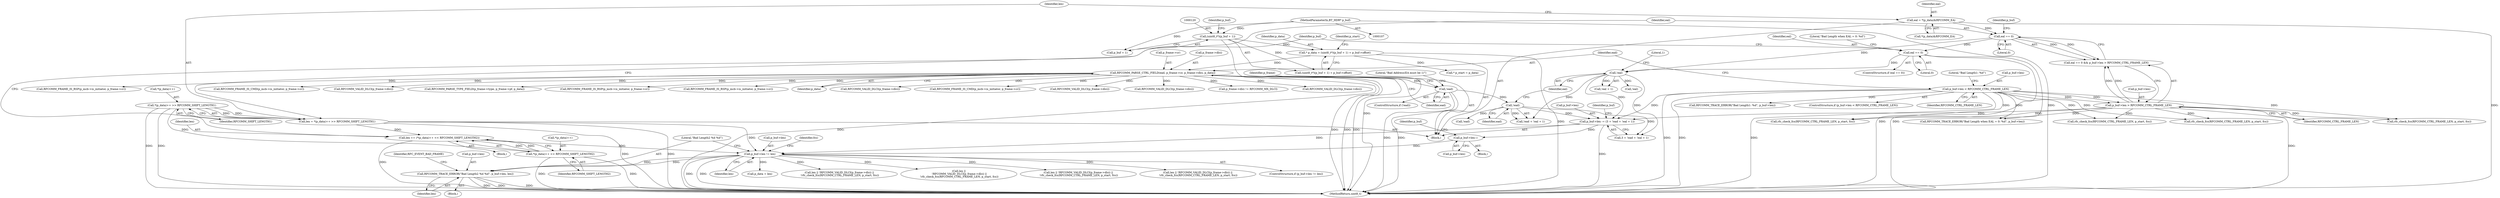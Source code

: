 digraph "0_Android_d4a34fefbf292d1e02336e4e272da3ef1e3eef85@pointer" {
"1000296" [label="(Call,RFCOMM_TRACE_ERROR(\"Bad Length2 %d %d\", p_buf->len, len))"];
"1000290" [label="(Call,p_buf->len != len)"];
"1000275" [label="(Call,p_buf->len--)"];
"1000219" [label="(Call,p_buf->len -= (3 + !ead + !eal + 1))"];
"1000226" [label="(Call,!ead)"];
"1000156" [label="(Call,!ead)"];
"1000146" [label="(Call,RFCOMM_PARSE_CTRL_FIELD(ead, p_frame->cr, p_frame->dlci, p_data))"];
"1000116" [label="(Call,* p_data = (uint8_t*)(p_buf + 1) + p_buf->offset)"];
"1000119" [label="(Call,(uint8_t*)(p_buf + 1))"];
"1000110" [label="(MethodParameterIn,BT_HDR* p_buf)"];
"1000229" [label="(Call,!eal)"];
"1000187" [label="(Call,eal == 0)"];
"1000171" [label="(Call,eal = *(p_data)&RFCOMM_EA)"];
"1000205" [label="(Call,eal == 0)"];
"1000133" [label="(Call,p_buf->len < RFCOMM_CTRL_FRAME_LEN)"];
"1000190" [label="(Call,p_buf->len > RFCOMM_CTRL_FRAME_LEN)"];
"1000178" [label="(Call,len = *(p_data)++ >> RFCOMM_SHIFT_LENGTH1)"];
"1000180" [label="(Call,*(p_data)++ >> RFCOMM_SHIFT_LENGTH1)"];
"1000196" [label="(Call,len += (*(p_data)++ << RFCOMM_SHIFT_LENGTH2))"];
"1000198" [label="(Call,*(p_data)++ << RFCOMM_SHIFT_LENGTH2)"];
"1000230" [label="(Identifier,eal)"];
"1000209" [label="(Call,RFCOMM_TRACE_ERROR(\"Bad Length when EAL = 0: %d\", p_buf->len))"];
"1000276" [label="(Call,p_buf->len)"];
"1000225" [label="(Call,!ead + !eal + 1)"];
"1000294" [label="(Identifier,len)"];
"1000480" [label="(Call,RFCOMM_FRAME_IS_RSP(p_mcb->is_initiator, p_frame->cr))"];
"1000139" [label="(Call,RFCOMM_TRACE_ERROR(\"Bad Length1: %d\", p_buf->len))"];
"1000191" [label="(Call,p_buf->len)"];
"1000160" [label="(Literal,\"Bad Address(EA must be 1)\")"];
"1000375" [label="(Call,rfc_check_fcs(RFCOMM_CTRL_FRAME_LEN, p_start, fcs))"];
"1000133" [label="(Call,p_buf->len < RFCOMM_CTRL_FRAME_LEN)"];
"1000197" [label="(Identifier,len)"];
"1000190" [label="(Call,p_buf->len > RFCOMM_CTRL_FRAME_LEN)"];
"1000307" [label="(Call,p_data + len)"];
"1000180" [label="(Call,*(p_data)++ >> RFCOMM_SHIFT_LENGTH1)"];
"1000275" [label="(Call,p_buf->len--)"];
"1000111" [label="(Block,)"];
"1000195" [label="(Block,)"];
"1000390" [label="(Call,RFCOMM_FRAME_IS_CMD(p_mcb->is_initiator, p_frame->cr))"];
"1000291" [label="(Call,p_buf->len)"];
"1000148" [label="(Call,p_frame->cr)"];
"1000165" [label="(Identifier,p_frame)"];
"1000171" [label="(Call,eal = *(p_data)&RFCOMM_EA)"];
"1000239" [label="(Call,!ead)"];
"1000366" [label="(Call,len || !RFCOMM_VALID_DLCI(p_frame->dlci) ||\n !rfc_check_fcs(RFCOMM_CTRL_FRAME_LEN, p_start, fcs))"];
"1000121" [label="(Call,p_buf + 1)"];
"1000172" [label="(Identifier,eal)"];
"1000210" [label="(Literal,\"Bad Length when EAL = 0: %d\")"];
"1000401" [label="(Call,RFCOMM_VALID_DLCI(p_frame->dlci))"];
"1000223" [label="(Call,3 + !ead + !eal + 1)"];
"1000118" [label="(Call,(uint8_t*)(p_buf + 1) + p_buf->offset)"];
"1000204" [label="(ControlStructure,if (eal == 0))"];
"1000178" [label="(Call,len = *(p_data)++ >> RFCOMM_SHIFT_LENGTH1)"];
"1000281" [label="(Identifier,p_buf)"];
"1000125" [label="(Identifier,p_buf)"];
"1000163" [label="(Call,RFCOMM_PARSE_TYPE_FIELD(p_frame->type, p_frame->pf, p_data))"];
"1000155" [label="(ControlStructure,if (!ead))"];
"1000229" [label="(Call,!eal)"];
"1000186" [label="(Call,eal == 0 && p_buf->len > RFCOMM_CTRL_FRAME_LEN)"];
"1000117" [label="(Identifier,p_data)"];
"1000132" [label="(ControlStructure,if (p_buf->len < RFCOMM_CTRL_FRAME_LEN))"];
"1000318" [label="(Call,RFCOMM_FRAME_IS_RSP(p_mcb->is_initiator, p_frame->cr))"];
"1000196" [label="(Call,len += (*(p_data)++ << RFCOMM_SHIFT_LENGTH2))"];
"1000187" [label="(Call,eal == 0)"];
"1000421" [label="(Call,RFCOMM_FRAME_IS_RSP(p_mcb->is_initiator, p_frame->cr))"];
"1000228" [label="(Call,!eal + 1)"];
"1000226" [label="(Call,!ead)"];
"1000110" [label="(MethodParameterIn,BT_HDR* p_buf)"];
"1000296" [label="(Call,RFCOMM_TRACE_ERROR(\"Bad Length2 %d %d\", p_buf->len, len))"];
"1000181" [label="(Call,*(p_data)++)"];
"1000154" [label="(Identifier,p_data)"];
"1000199" [label="(Call,*(p_data)++)"];
"1000298" [label="(Call,p_buf->len)"];
"1000147" [label="(Identifier,ead)"];
"1000241" [label="(Call,!eal)"];
"1000156" [label="(Call,!ead)"];
"1000334" [label="(Call,RFCOMM_VALID_DLCI(p_frame->dlci))"];
"1000129" [label="(Identifier,p_start)"];
"1000194" [label="(Identifier,RFCOMM_CTRL_FRAME_LEN)"];
"1000354" [label="(Call,RFCOMM_FRAME_IS_CMD(p_mcb->is_initiator, p_frame->cr))"];
"1000442" [label="(Call,rfc_check_fcs(RFCOMM_CTRL_FRAME_LEN, p_start, fcs))"];
"1000134" [label="(Call,p_buf->len)"];
"1000119" [label="(Call,(uint8_t*)(p_buf + 1))"];
"1000457" [label="(Call,RFCOMM_VALID_DLCI(p_frame->dlci))"];
"1000234" [label="(Identifier,p_buf)"];
"1000267" [label="(Block,)"];
"1000189" [label="(Literal,0)"];
"1000290" [label="(Call,p_buf->len != len)"];
"1000437" [label="(Call,RFCOMM_VALID_DLCI(p_frame->dlci))"];
"1000397" [label="(Call,len ||\n !RFCOMM_VALID_DLCI(p_frame->dlci) ||\n !rfc_check_fcs(RFCOMM_CTRL_FRAME_LEN, p_start, fcs))"];
"1000202" [label="(Identifier,RFCOMM_SHIFT_LENGTH2)"];
"1000192" [label="(Identifier,p_buf)"];
"1000295" [label="(Block,)"];
"1000257" [label="(Call,p_frame->dlci != RFCOMM_MX_DLCI)"];
"1000116" [label="(Call,* p_data = (uint8_t*)(p_buf + 1) + p_buf->offset)"];
"1000146" [label="(Call,RFCOMM_PARSE_CTRL_FIELD(ead, p_frame->cr, p_frame->dlci, p_data))"];
"1000198" [label="(Call,*(p_data)++ << RFCOMM_SHIFT_LENGTH2)"];
"1000173" [label="(Call,*(p_data)&RFCOMM_EA)"];
"1000231" [label="(Literal,1)"];
"1000301" [label="(Identifier,len)"];
"1000140" [label="(Literal,\"Bad Length1: %d\")"];
"1000157" [label="(Identifier,ead)"];
"1000406" [label="(Call,rfc_check_fcs(RFCOMM_CTRL_FRAME_LEN, p_start, fcs))"];
"1000433" [label="(Call,len || !RFCOMM_VALID_DLCI(p_frame->dlci) ||\n !rfc_check_fcs(RFCOMM_CTRL_FRAME_LEN, p_start, fcs))"];
"1000221" [label="(Identifier,p_buf)"];
"1000220" [label="(Call,p_buf->len)"];
"1000330" [label="(Call,len || !RFCOMM_VALID_DLCI(p_frame->dlci) ||\n !rfc_check_fcs(RFCOMM_CTRL_FRAME_LEN, p_start, fcs))"];
"1000303" [label="(Identifier,RFC_EVENT_BAD_FRAME)"];
"1000188" [label="(Identifier,eal)"];
"1000370" [label="(Call,RFCOMM_VALID_DLCI(p_frame->dlci))"];
"1000137" [label="(Identifier,RFCOMM_CTRL_FRAME_LEN)"];
"1000206" [label="(Identifier,eal)"];
"1000205" [label="(Call,eal == 0)"];
"1000151" [label="(Call,p_frame->dlci)"];
"1000179" [label="(Identifier,len)"];
"1000289" [label="(ControlStructure,if (p_buf->len != len))"];
"1000497" [label="(MethodReturn,uint8_t)"];
"1000184" [label="(Identifier,RFCOMM_SHIFT_LENGTH1)"];
"1000207" [label="(Literal,0)"];
"1000227" [label="(Identifier,ead)"];
"1000219" [label="(Call,p_buf->len -= (3 + !ead + !eal + 1))"];
"1000297" [label="(Literal,\"Bad Length2 %d %d\")"];
"1000339" [label="(Call,rfc_check_fcs(RFCOMM_CTRL_FRAME_LEN, p_start, fcs))"];
"1000305" [label="(Identifier,fcs)"];
"1000128" [label="(Call,* p_start = p_data)"];
"1000296" -> "1000295"  [label="AST: "];
"1000296" -> "1000301"  [label="CFG: "];
"1000297" -> "1000296"  [label="AST: "];
"1000298" -> "1000296"  [label="AST: "];
"1000301" -> "1000296"  [label="AST: "];
"1000303" -> "1000296"  [label="CFG: "];
"1000296" -> "1000497"  [label="DDG: "];
"1000296" -> "1000497"  [label="DDG: "];
"1000296" -> "1000497"  [label="DDG: "];
"1000290" -> "1000296"  [label="DDG: "];
"1000290" -> "1000296"  [label="DDG: "];
"1000290" -> "1000289"  [label="AST: "];
"1000290" -> "1000294"  [label="CFG: "];
"1000291" -> "1000290"  [label="AST: "];
"1000294" -> "1000290"  [label="AST: "];
"1000297" -> "1000290"  [label="CFG: "];
"1000305" -> "1000290"  [label="CFG: "];
"1000290" -> "1000497"  [label="DDG: "];
"1000290" -> "1000497"  [label="DDG: "];
"1000275" -> "1000290"  [label="DDG: "];
"1000219" -> "1000290"  [label="DDG: "];
"1000178" -> "1000290"  [label="DDG: "];
"1000196" -> "1000290"  [label="DDG: "];
"1000290" -> "1000307"  [label="DDG: "];
"1000290" -> "1000330"  [label="DDG: "];
"1000290" -> "1000366"  [label="DDG: "];
"1000290" -> "1000397"  [label="DDG: "];
"1000290" -> "1000433"  [label="DDG: "];
"1000275" -> "1000267"  [label="AST: "];
"1000275" -> "1000276"  [label="CFG: "];
"1000276" -> "1000275"  [label="AST: "];
"1000281" -> "1000275"  [label="CFG: "];
"1000219" -> "1000275"  [label="DDG: "];
"1000219" -> "1000111"  [label="AST: "];
"1000219" -> "1000223"  [label="CFG: "];
"1000220" -> "1000219"  [label="AST: "];
"1000223" -> "1000219"  [label="AST: "];
"1000234" -> "1000219"  [label="CFG: "];
"1000219" -> "1000497"  [label="DDG: "];
"1000226" -> "1000219"  [label="DDG: "];
"1000229" -> "1000219"  [label="DDG: "];
"1000133" -> "1000219"  [label="DDG: "];
"1000190" -> "1000219"  [label="DDG: "];
"1000226" -> "1000225"  [label="AST: "];
"1000226" -> "1000227"  [label="CFG: "];
"1000227" -> "1000226"  [label="AST: "];
"1000230" -> "1000226"  [label="CFG: "];
"1000226" -> "1000223"  [label="DDG: "];
"1000226" -> "1000225"  [label="DDG: "];
"1000156" -> "1000226"  [label="DDG: "];
"1000226" -> "1000239"  [label="DDG: "];
"1000156" -> "1000155"  [label="AST: "];
"1000156" -> "1000157"  [label="CFG: "];
"1000157" -> "1000156"  [label="AST: "];
"1000160" -> "1000156"  [label="CFG: "];
"1000165" -> "1000156"  [label="CFG: "];
"1000156" -> "1000497"  [label="DDG: "];
"1000156" -> "1000497"  [label="DDG: "];
"1000146" -> "1000156"  [label="DDG: "];
"1000146" -> "1000111"  [label="AST: "];
"1000146" -> "1000154"  [label="CFG: "];
"1000147" -> "1000146"  [label="AST: "];
"1000148" -> "1000146"  [label="AST: "];
"1000151" -> "1000146"  [label="AST: "];
"1000154" -> "1000146"  [label="AST: "];
"1000157" -> "1000146"  [label="CFG: "];
"1000146" -> "1000497"  [label="DDG: "];
"1000146" -> "1000497"  [label="DDG: "];
"1000146" -> "1000497"  [label="DDG: "];
"1000146" -> "1000497"  [label="DDG: "];
"1000116" -> "1000146"  [label="DDG: "];
"1000146" -> "1000163"  [label="DDG: "];
"1000146" -> "1000257"  [label="DDG: "];
"1000146" -> "1000318"  [label="DDG: "];
"1000146" -> "1000334"  [label="DDG: "];
"1000146" -> "1000354"  [label="DDG: "];
"1000146" -> "1000370"  [label="DDG: "];
"1000146" -> "1000390"  [label="DDG: "];
"1000146" -> "1000401"  [label="DDG: "];
"1000146" -> "1000421"  [label="DDG: "];
"1000146" -> "1000437"  [label="DDG: "];
"1000146" -> "1000457"  [label="DDG: "];
"1000146" -> "1000480"  [label="DDG: "];
"1000116" -> "1000111"  [label="AST: "];
"1000116" -> "1000118"  [label="CFG: "];
"1000117" -> "1000116"  [label="AST: "];
"1000118" -> "1000116"  [label="AST: "];
"1000129" -> "1000116"  [label="CFG: "];
"1000116" -> "1000497"  [label="DDG: "];
"1000119" -> "1000116"  [label="DDG: "];
"1000116" -> "1000128"  [label="DDG: "];
"1000119" -> "1000118"  [label="AST: "];
"1000119" -> "1000121"  [label="CFG: "];
"1000120" -> "1000119"  [label="AST: "];
"1000121" -> "1000119"  [label="AST: "];
"1000125" -> "1000119"  [label="CFG: "];
"1000119" -> "1000497"  [label="DDG: "];
"1000119" -> "1000118"  [label="DDG: "];
"1000110" -> "1000119"  [label="DDG: "];
"1000110" -> "1000107"  [label="AST: "];
"1000110" -> "1000497"  [label="DDG: "];
"1000110" -> "1000121"  [label="DDG: "];
"1000229" -> "1000228"  [label="AST: "];
"1000229" -> "1000230"  [label="CFG: "];
"1000230" -> "1000229"  [label="AST: "];
"1000231" -> "1000229"  [label="CFG: "];
"1000229" -> "1000223"  [label="DDG: "];
"1000229" -> "1000225"  [label="DDG: "];
"1000229" -> "1000228"  [label="DDG: "];
"1000187" -> "1000229"  [label="DDG: "];
"1000205" -> "1000229"  [label="DDG: "];
"1000229" -> "1000241"  [label="DDG: "];
"1000187" -> "1000186"  [label="AST: "];
"1000187" -> "1000189"  [label="CFG: "];
"1000188" -> "1000187"  [label="AST: "];
"1000189" -> "1000187"  [label="AST: "];
"1000192" -> "1000187"  [label="CFG: "];
"1000186" -> "1000187"  [label="CFG: "];
"1000187" -> "1000186"  [label="DDG: "];
"1000187" -> "1000186"  [label="DDG: "];
"1000171" -> "1000187"  [label="DDG: "];
"1000187" -> "1000205"  [label="DDG: "];
"1000171" -> "1000111"  [label="AST: "];
"1000171" -> "1000173"  [label="CFG: "];
"1000172" -> "1000171"  [label="AST: "];
"1000173" -> "1000171"  [label="AST: "];
"1000179" -> "1000171"  [label="CFG: "];
"1000171" -> "1000497"  [label="DDG: "];
"1000205" -> "1000204"  [label="AST: "];
"1000205" -> "1000207"  [label="CFG: "];
"1000206" -> "1000205"  [label="AST: "];
"1000207" -> "1000205"  [label="AST: "];
"1000210" -> "1000205"  [label="CFG: "];
"1000221" -> "1000205"  [label="CFG: "];
"1000205" -> "1000497"  [label="DDG: "];
"1000205" -> "1000497"  [label="DDG: "];
"1000133" -> "1000132"  [label="AST: "];
"1000133" -> "1000137"  [label="CFG: "];
"1000134" -> "1000133"  [label="AST: "];
"1000137" -> "1000133"  [label="AST: "];
"1000140" -> "1000133"  [label="CFG: "];
"1000147" -> "1000133"  [label="CFG: "];
"1000133" -> "1000497"  [label="DDG: "];
"1000133" -> "1000497"  [label="DDG: "];
"1000133" -> "1000497"  [label="DDG: "];
"1000133" -> "1000139"  [label="DDG: "];
"1000133" -> "1000190"  [label="DDG: "];
"1000133" -> "1000190"  [label="DDG: "];
"1000133" -> "1000209"  [label="DDG: "];
"1000133" -> "1000339"  [label="DDG: "];
"1000133" -> "1000375"  [label="DDG: "];
"1000133" -> "1000406"  [label="DDG: "];
"1000133" -> "1000442"  [label="DDG: "];
"1000190" -> "1000186"  [label="AST: "];
"1000190" -> "1000194"  [label="CFG: "];
"1000191" -> "1000190"  [label="AST: "];
"1000194" -> "1000190"  [label="AST: "];
"1000186" -> "1000190"  [label="CFG: "];
"1000190" -> "1000497"  [label="DDG: "];
"1000190" -> "1000186"  [label="DDG: "];
"1000190" -> "1000186"  [label="DDG: "];
"1000190" -> "1000209"  [label="DDG: "];
"1000190" -> "1000339"  [label="DDG: "];
"1000190" -> "1000375"  [label="DDG: "];
"1000190" -> "1000406"  [label="DDG: "];
"1000190" -> "1000442"  [label="DDG: "];
"1000178" -> "1000111"  [label="AST: "];
"1000178" -> "1000180"  [label="CFG: "];
"1000179" -> "1000178"  [label="AST: "];
"1000180" -> "1000178"  [label="AST: "];
"1000188" -> "1000178"  [label="CFG: "];
"1000178" -> "1000497"  [label="DDG: "];
"1000178" -> "1000497"  [label="DDG: "];
"1000180" -> "1000178"  [label="DDG: "];
"1000180" -> "1000178"  [label="DDG: "];
"1000178" -> "1000196"  [label="DDG: "];
"1000180" -> "1000184"  [label="CFG: "];
"1000181" -> "1000180"  [label="AST: "];
"1000184" -> "1000180"  [label="AST: "];
"1000180" -> "1000497"  [label="DDG: "];
"1000180" -> "1000497"  [label="DDG: "];
"1000180" -> "1000198"  [label="DDG: "];
"1000196" -> "1000195"  [label="AST: "];
"1000196" -> "1000198"  [label="CFG: "];
"1000197" -> "1000196"  [label="AST: "];
"1000198" -> "1000196"  [label="AST: "];
"1000221" -> "1000196"  [label="CFG: "];
"1000196" -> "1000497"  [label="DDG: "];
"1000198" -> "1000196"  [label="DDG: "];
"1000198" -> "1000196"  [label="DDG: "];
"1000198" -> "1000202"  [label="CFG: "];
"1000199" -> "1000198"  [label="AST: "];
"1000202" -> "1000198"  [label="AST: "];
"1000198" -> "1000497"  [label="DDG: "];
"1000198" -> "1000497"  [label="DDG: "];
}
